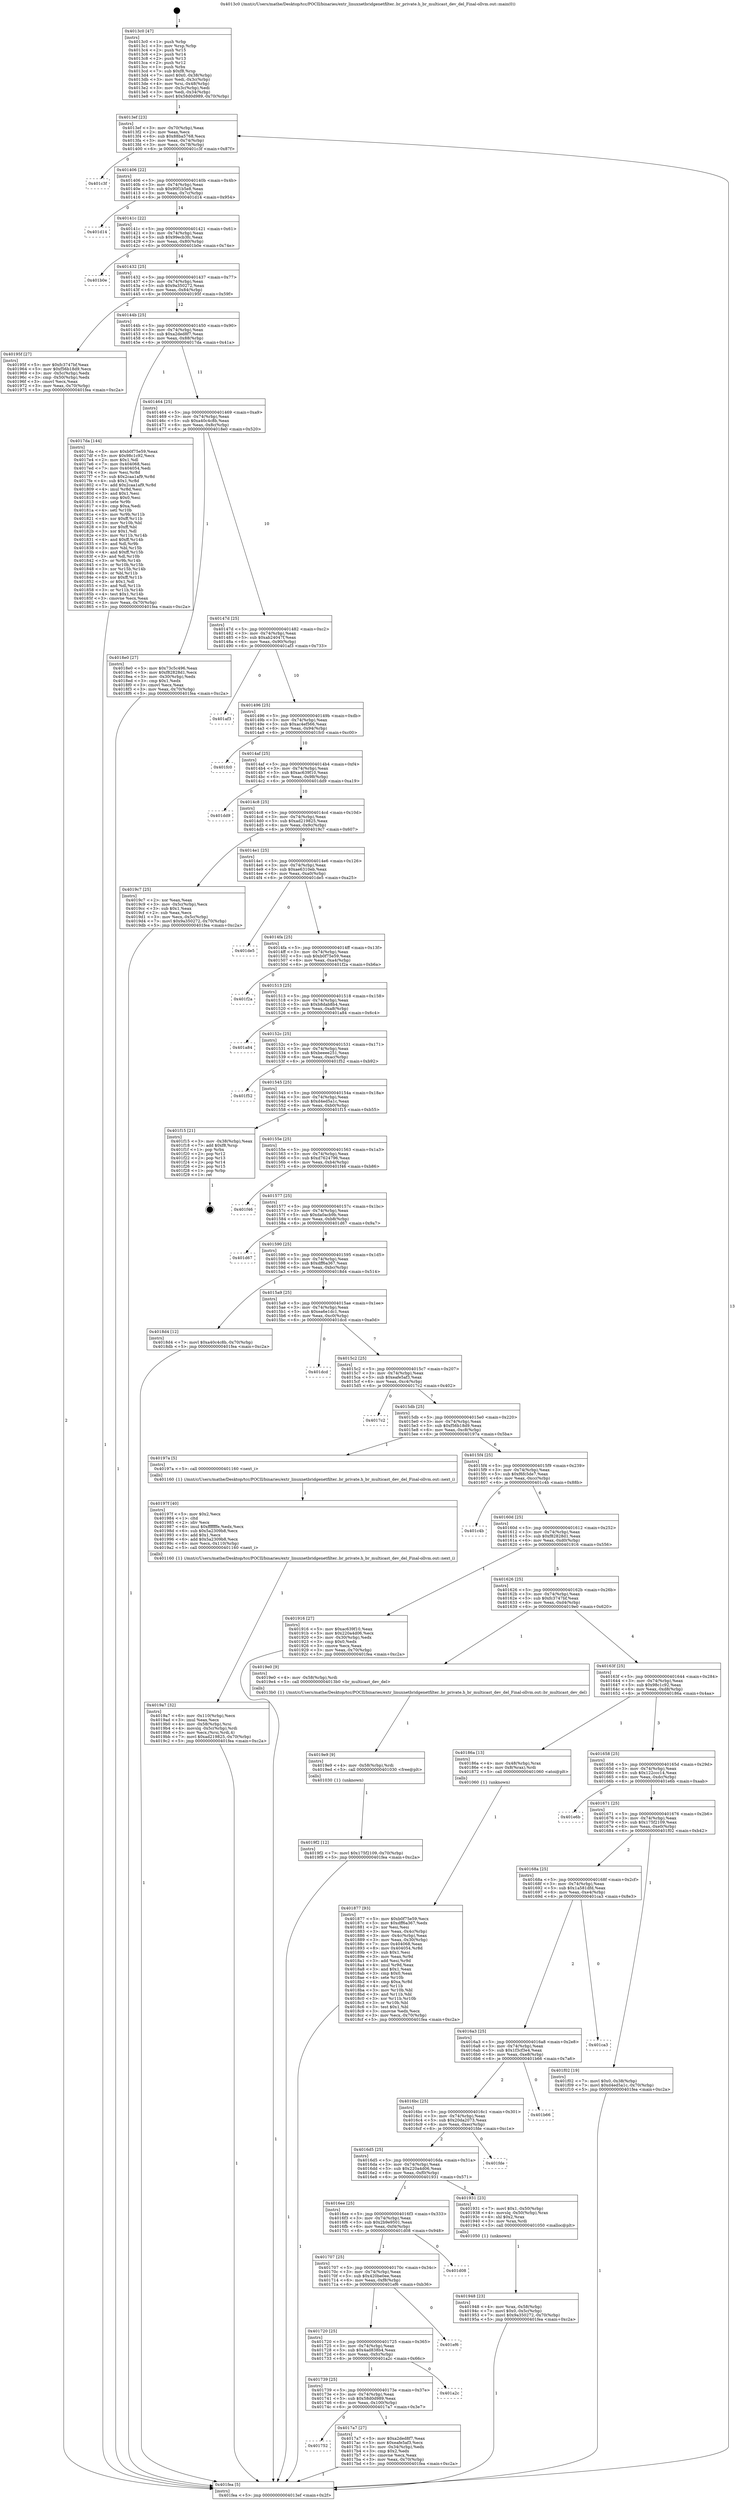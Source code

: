digraph "0x4013c0" {
  label = "0x4013c0 (/mnt/c/Users/mathe/Desktop/tcc/POCII/binaries/extr_linuxnetbridgenetfilter..br_private.h_br_multicast_dev_del_Final-ollvm.out::main(0))"
  labelloc = "t"
  node[shape=record]

  Entry [label="",width=0.3,height=0.3,shape=circle,fillcolor=black,style=filled]
  "0x4013ef" [label="{
     0x4013ef [23]\l
     | [instrs]\l
     &nbsp;&nbsp;0x4013ef \<+3\>: mov -0x70(%rbp),%eax\l
     &nbsp;&nbsp;0x4013f2 \<+2\>: mov %eax,%ecx\l
     &nbsp;&nbsp;0x4013f4 \<+6\>: sub $0x88ba5768,%ecx\l
     &nbsp;&nbsp;0x4013fa \<+3\>: mov %eax,-0x74(%rbp)\l
     &nbsp;&nbsp;0x4013fd \<+3\>: mov %ecx,-0x78(%rbp)\l
     &nbsp;&nbsp;0x401400 \<+6\>: je 0000000000401c3f \<main+0x87f\>\l
  }"]
  "0x401c3f" [label="{
     0x401c3f\l
  }", style=dashed]
  "0x401406" [label="{
     0x401406 [22]\l
     | [instrs]\l
     &nbsp;&nbsp;0x401406 \<+5\>: jmp 000000000040140b \<main+0x4b\>\l
     &nbsp;&nbsp;0x40140b \<+3\>: mov -0x74(%rbp),%eax\l
     &nbsp;&nbsp;0x40140e \<+5\>: sub $0x90f1b5e8,%eax\l
     &nbsp;&nbsp;0x401413 \<+3\>: mov %eax,-0x7c(%rbp)\l
     &nbsp;&nbsp;0x401416 \<+6\>: je 0000000000401d14 \<main+0x954\>\l
  }"]
  Exit [label="",width=0.3,height=0.3,shape=circle,fillcolor=black,style=filled,peripheries=2]
  "0x401d14" [label="{
     0x401d14\l
  }", style=dashed]
  "0x40141c" [label="{
     0x40141c [22]\l
     | [instrs]\l
     &nbsp;&nbsp;0x40141c \<+5\>: jmp 0000000000401421 \<main+0x61\>\l
     &nbsp;&nbsp;0x401421 \<+3\>: mov -0x74(%rbp),%eax\l
     &nbsp;&nbsp;0x401424 \<+5\>: sub $0x99ecb3fc,%eax\l
     &nbsp;&nbsp;0x401429 \<+3\>: mov %eax,-0x80(%rbp)\l
     &nbsp;&nbsp;0x40142c \<+6\>: je 0000000000401b0e \<main+0x74e\>\l
  }"]
  "0x4019f2" [label="{
     0x4019f2 [12]\l
     | [instrs]\l
     &nbsp;&nbsp;0x4019f2 \<+7\>: movl $0x175f2109,-0x70(%rbp)\l
     &nbsp;&nbsp;0x4019f9 \<+5\>: jmp 0000000000401fea \<main+0xc2a\>\l
  }"]
  "0x401b0e" [label="{
     0x401b0e\l
  }", style=dashed]
  "0x401432" [label="{
     0x401432 [25]\l
     | [instrs]\l
     &nbsp;&nbsp;0x401432 \<+5\>: jmp 0000000000401437 \<main+0x77\>\l
     &nbsp;&nbsp;0x401437 \<+3\>: mov -0x74(%rbp),%eax\l
     &nbsp;&nbsp;0x40143a \<+5\>: sub $0x9a350272,%eax\l
     &nbsp;&nbsp;0x40143f \<+6\>: mov %eax,-0x84(%rbp)\l
     &nbsp;&nbsp;0x401445 \<+6\>: je 000000000040195f \<main+0x59f\>\l
  }"]
  "0x4019e9" [label="{
     0x4019e9 [9]\l
     | [instrs]\l
     &nbsp;&nbsp;0x4019e9 \<+4\>: mov -0x58(%rbp),%rdi\l
     &nbsp;&nbsp;0x4019ed \<+5\>: call 0000000000401030 \<free@plt\>\l
     | [calls]\l
     &nbsp;&nbsp;0x401030 \{1\} (unknown)\l
  }"]
  "0x40195f" [label="{
     0x40195f [27]\l
     | [instrs]\l
     &nbsp;&nbsp;0x40195f \<+5\>: mov $0xfc3747bf,%eax\l
     &nbsp;&nbsp;0x401964 \<+5\>: mov $0xf56b18d9,%ecx\l
     &nbsp;&nbsp;0x401969 \<+3\>: mov -0x5c(%rbp),%edx\l
     &nbsp;&nbsp;0x40196c \<+3\>: cmp -0x50(%rbp),%edx\l
     &nbsp;&nbsp;0x40196f \<+3\>: cmovl %ecx,%eax\l
     &nbsp;&nbsp;0x401972 \<+3\>: mov %eax,-0x70(%rbp)\l
     &nbsp;&nbsp;0x401975 \<+5\>: jmp 0000000000401fea \<main+0xc2a\>\l
  }"]
  "0x40144b" [label="{
     0x40144b [25]\l
     | [instrs]\l
     &nbsp;&nbsp;0x40144b \<+5\>: jmp 0000000000401450 \<main+0x90\>\l
     &nbsp;&nbsp;0x401450 \<+3\>: mov -0x74(%rbp),%eax\l
     &nbsp;&nbsp;0x401453 \<+5\>: sub $0xa2ded8f7,%eax\l
     &nbsp;&nbsp;0x401458 \<+6\>: mov %eax,-0x88(%rbp)\l
     &nbsp;&nbsp;0x40145e \<+6\>: je 00000000004017da \<main+0x41a\>\l
  }"]
  "0x4019a7" [label="{
     0x4019a7 [32]\l
     | [instrs]\l
     &nbsp;&nbsp;0x4019a7 \<+6\>: mov -0x110(%rbp),%ecx\l
     &nbsp;&nbsp;0x4019ad \<+3\>: imul %eax,%ecx\l
     &nbsp;&nbsp;0x4019b0 \<+4\>: mov -0x58(%rbp),%rsi\l
     &nbsp;&nbsp;0x4019b4 \<+4\>: movslq -0x5c(%rbp),%rdi\l
     &nbsp;&nbsp;0x4019b8 \<+3\>: mov %ecx,(%rsi,%rdi,4)\l
     &nbsp;&nbsp;0x4019bb \<+7\>: movl $0xad219825,-0x70(%rbp)\l
     &nbsp;&nbsp;0x4019c2 \<+5\>: jmp 0000000000401fea \<main+0xc2a\>\l
  }"]
  "0x4017da" [label="{
     0x4017da [144]\l
     | [instrs]\l
     &nbsp;&nbsp;0x4017da \<+5\>: mov $0xb0f75e59,%eax\l
     &nbsp;&nbsp;0x4017df \<+5\>: mov $0x98c1c92,%ecx\l
     &nbsp;&nbsp;0x4017e4 \<+2\>: mov $0x1,%dl\l
     &nbsp;&nbsp;0x4017e6 \<+7\>: mov 0x404068,%esi\l
     &nbsp;&nbsp;0x4017ed \<+7\>: mov 0x404054,%edi\l
     &nbsp;&nbsp;0x4017f4 \<+3\>: mov %esi,%r8d\l
     &nbsp;&nbsp;0x4017f7 \<+7\>: sub $0x2caa1af9,%r8d\l
     &nbsp;&nbsp;0x4017fe \<+4\>: sub $0x1,%r8d\l
     &nbsp;&nbsp;0x401802 \<+7\>: add $0x2caa1af9,%r8d\l
     &nbsp;&nbsp;0x401809 \<+4\>: imul %r8d,%esi\l
     &nbsp;&nbsp;0x40180d \<+3\>: and $0x1,%esi\l
     &nbsp;&nbsp;0x401810 \<+3\>: cmp $0x0,%esi\l
     &nbsp;&nbsp;0x401813 \<+4\>: sete %r9b\l
     &nbsp;&nbsp;0x401817 \<+3\>: cmp $0xa,%edi\l
     &nbsp;&nbsp;0x40181a \<+4\>: setl %r10b\l
     &nbsp;&nbsp;0x40181e \<+3\>: mov %r9b,%r11b\l
     &nbsp;&nbsp;0x401821 \<+4\>: xor $0xff,%r11b\l
     &nbsp;&nbsp;0x401825 \<+3\>: mov %r10b,%bl\l
     &nbsp;&nbsp;0x401828 \<+3\>: xor $0xff,%bl\l
     &nbsp;&nbsp;0x40182b \<+3\>: xor $0x1,%dl\l
     &nbsp;&nbsp;0x40182e \<+3\>: mov %r11b,%r14b\l
     &nbsp;&nbsp;0x401831 \<+4\>: and $0xff,%r14b\l
     &nbsp;&nbsp;0x401835 \<+3\>: and %dl,%r9b\l
     &nbsp;&nbsp;0x401838 \<+3\>: mov %bl,%r15b\l
     &nbsp;&nbsp;0x40183b \<+4\>: and $0xff,%r15b\l
     &nbsp;&nbsp;0x40183f \<+3\>: and %dl,%r10b\l
     &nbsp;&nbsp;0x401842 \<+3\>: or %r9b,%r14b\l
     &nbsp;&nbsp;0x401845 \<+3\>: or %r10b,%r15b\l
     &nbsp;&nbsp;0x401848 \<+3\>: xor %r15b,%r14b\l
     &nbsp;&nbsp;0x40184b \<+3\>: or %bl,%r11b\l
     &nbsp;&nbsp;0x40184e \<+4\>: xor $0xff,%r11b\l
     &nbsp;&nbsp;0x401852 \<+3\>: or $0x1,%dl\l
     &nbsp;&nbsp;0x401855 \<+3\>: and %dl,%r11b\l
     &nbsp;&nbsp;0x401858 \<+3\>: or %r11b,%r14b\l
     &nbsp;&nbsp;0x40185b \<+4\>: test $0x1,%r14b\l
     &nbsp;&nbsp;0x40185f \<+3\>: cmovne %ecx,%eax\l
     &nbsp;&nbsp;0x401862 \<+3\>: mov %eax,-0x70(%rbp)\l
     &nbsp;&nbsp;0x401865 \<+5\>: jmp 0000000000401fea \<main+0xc2a\>\l
  }"]
  "0x401464" [label="{
     0x401464 [25]\l
     | [instrs]\l
     &nbsp;&nbsp;0x401464 \<+5\>: jmp 0000000000401469 \<main+0xa9\>\l
     &nbsp;&nbsp;0x401469 \<+3\>: mov -0x74(%rbp),%eax\l
     &nbsp;&nbsp;0x40146c \<+5\>: sub $0xa40c4c8b,%eax\l
     &nbsp;&nbsp;0x401471 \<+6\>: mov %eax,-0x8c(%rbp)\l
     &nbsp;&nbsp;0x401477 \<+6\>: je 00000000004018e0 \<main+0x520\>\l
  }"]
  "0x40197f" [label="{
     0x40197f [40]\l
     | [instrs]\l
     &nbsp;&nbsp;0x40197f \<+5\>: mov $0x2,%ecx\l
     &nbsp;&nbsp;0x401984 \<+1\>: cltd\l
     &nbsp;&nbsp;0x401985 \<+2\>: idiv %ecx\l
     &nbsp;&nbsp;0x401987 \<+6\>: imul $0xfffffffe,%edx,%ecx\l
     &nbsp;&nbsp;0x40198d \<+6\>: sub $0x5a2309b8,%ecx\l
     &nbsp;&nbsp;0x401993 \<+3\>: add $0x1,%ecx\l
     &nbsp;&nbsp;0x401996 \<+6\>: add $0x5a2309b8,%ecx\l
     &nbsp;&nbsp;0x40199c \<+6\>: mov %ecx,-0x110(%rbp)\l
     &nbsp;&nbsp;0x4019a2 \<+5\>: call 0000000000401160 \<next_i\>\l
     | [calls]\l
     &nbsp;&nbsp;0x401160 \{1\} (/mnt/c/Users/mathe/Desktop/tcc/POCII/binaries/extr_linuxnetbridgenetfilter..br_private.h_br_multicast_dev_del_Final-ollvm.out::next_i)\l
  }"]
  "0x4018e0" [label="{
     0x4018e0 [27]\l
     | [instrs]\l
     &nbsp;&nbsp;0x4018e0 \<+5\>: mov $0x73c5c496,%eax\l
     &nbsp;&nbsp;0x4018e5 \<+5\>: mov $0xf82828d1,%ecx\l
     &nbsp;&nbsp;0x4018ea \<+3\>: mov -0x30(%rbp),%edx\l
     &nbsp;&nbsp;0x4018ed \<+3\>: cmp $0x1,%edx\l
     &nbsp;&nbsp;0x4018f0 \<+3\>: cmovl %ecx,%eax\l
     &nbsp;&nbsp;0x4018f3 \<+3\>: mov %eax,-0x70(%rbp)\l
     &nbsp;&nbsp;0x4018f6 \<+5\>: jmp 0000000000401fea \<main+0xc2a\>\l
  }"]
  "0x40147d" [label="{
     0x40147d [25]\l
     | [instrs]\l
     &nbsp;&nbsp;0x40147d \<+5\>: jmp 0000000000401482 \<main+0xc2\>\l
     &nbsp;&nbsp;0x401482 \<+3\>: mov -0x74(%rbp),%eax\l
     &nbsp;&nbsp;0x401485 \<+5\>: sub $0xab24047f,%eax\l
     &nbsp;&nbsp;0x40148a \<+6\>: mov %eax,-0x90(%rbp)\l
     &nbsp;&nbsp;0x401490 \<+6\>: je 0000000000401af3 \<main+0x733\>\l
  }"]
  "0x401948" [label="{
     0x401948 [23]\l
     | [instrs]\l
     &nbsp;&nbsp;0x401948 \<+4\>: mov %rax,-0x58(%rbp)\l
     &nbsp;&nbsp;0x40194c \<+7\>: movl $0x0,-0x5c(%rbp)\l
     &nbsp;&nbsp;0x401953 \<+7\>: movl $0x9a350272,-0x70(%rbp)\l
     &nbsp;&nbsp;0x40195a \<+5\>: jmp 0000000000401fea \<main+0xc2a\>\l
  }"]
  "0x401af3" [label="{
     0x401af3\l
  }", style=dashed]
  "0x401496" [label="{
     0x401496 [25]\l
     | [instrs]\l
     &nbsp;&nbsp;0x401496 \<+5\>: jmp 000000000040149b \<main+0xdb\>\l
     &nbsp;&nbsp;0x40149b \<+3\>: mov -0x74(%rbp),%eax\l
     &nbsp;&nbsp;0x40149e \<+5\>: sub $0xac4ef566,%eax\l
     &nbsp;&nbsp;0x4014a3 \<+6\>: mov %eax,-0x94(%rbp)\l
     &nbsp;&nbsp;0x4014a9 \<+6\>: je 0000000000401fc0 \<main+0xc00\>\l
  }"]
  "0x401877" [label="{
     0x401877 [93]\l
     | [instrs]\l
     &nbsp;&nbsp;0x401877 \<+5\>: mov $0xb0f75e59,%ecx\l
     &nbsp;&nbsp;0x40187c \<+5\>: mov $0xdff6a367,%edx\l
     &nbsp;&nbsp;0x401881 \<+2\>: xor %esi,%esi\l
     &nbsp;&nbsp;0x401883 \<+3\>: mov %eax,-0x4c(%rbp)\l
     &nbsp;&nbsp;0x401886 \<+3\>: mov -0x4c(%rbp),%eax\l
     &nbsp;&nbsp;0x401889 \<+3\>: mov %eax,-0x30(%rbp)\l
     &nbsp;&nbsp;0x40188c \<+7\>: mov 0x404068,%eax\l
     &nbsp;&nbsp;0x401893 \<+8\>: mov 0x404054,%r8d\l
     &nbsp;&nbsp;0x40189b \<+3\>: sub $0x1,%esi\l
     &nbsp;&nbsp;0x40189e \<+3\>: mov %eax,%r9d\l
     &nbsp;&nbsp;0x4018a1 \<+3\>: add %esi,%r9d\l
     &nbsp;&nbsp;0x4018a4 \<+4\>: imul %r9d,%eax\l
     &nbsp;&nbsp;0x4018a8 \<+3\>: and $0x1,%eax\l
     &nbsp;&nbsp;0x4018ab \<+3\>: cmp $0x0,%eax\l
     &nbsp;&nbsp;0x4018ae \<+4\>: sete %r10b\l
     &nbsp;&nbsp;0x4018b2 \<+4\>: cmp $0xa,%r8d\l
     &nbsp;&nbsp;0x4018b6 \<+4\>: setl %r11b\l
     &nbsp;&nbsp;0x4018ba \<+3\>: mov %r10b,%bl\l
     &nbsp;&nbsp;0x4018bd \<+3\>: and %r11b,%bl\l
     &nbsp;&nbsp;0x4018c0 \<+3\>: xor %r11b,%r10b\l
     &nbsp;&nbsp;0x4018c3 \<+3\>: or %r10b,%bl\l
     &nbsp;&nbsp;0x4018c6 \<+3\>: test $0x1,%bl\l
     &nbsp;&nbsp;0x4018c9 \<+3\>: cmovne %edx,%ecx\l
     &nbsp;&nbsp;0x4018cc \<+3\>: mov %ecx,-0x70(%rbp)\l
     &nbsp;&nbsp;0x4018cf \<+5\>: jmp 0000000000401fea \<main+0xc2a\>\l
  }"]
  "0x401fc0" [label="{
     0x401fc0\l
  }", style=dashed]
  "0x4014af" [label="{
     0x4014af [25]\l
     | [instrs]\l
     &nbsp;&nbsp;0x4014af \<+5\>: jmp 00000000004014b4 \<main+0xf4\>\l
     &nbsp;&nbsp;0x4014b4 \<+3\>: mov -0x74(%rbp),%eax\l
     &nbsp;&nbsp;0x4014b7 \<+5\>: sub $0xac639f10,%eax\l
     &nbsp;&nbsp;0x4014bc \<+6\>: mov %eax,-0x98(%rbp)\l
     &nbsp;&nbsp;0x4014c2 \<+6\>: je 0000000000401dd9 \<main+0xa19\>\l
  }"]
  "0x4013c0" [label="{
     0x4013c0 [47]\l
     | [instrs]\l
     &nbsp;&nbsp;0x4013c0 \<+1\>: push %rbp\l
     &nbsp;&nbsp;0x4013c1 \<+3\>: mov %rsp,%rbp\l
     &nbsp;&nbsp;0x4013c4 \<+2\>: push %r15\l
     &nbsp;&nbsp;0x4013c6 \<+2\>: push %r14\l
     &nbsp;&nbsp;0x4013c8 \<+2\>: push %r13\l
     &nbsp;&nbsp;0x4013ca \<+2\>: push %r12\l
     &nbsp;&nbsp;0x4013cc \<+1\>: push %rbx\l
     &nbsp;&nbsp;0x4013cd \<+7\>: sub $0xf8,%rsp\l
     &nbsp;&nbsp;0x4013d4 \<+7\>: movl $0x0,-0x38(%rbp)\l
     &nbsp;&nbsp;0x4013db \<+3\>: mov %edi,-0x3c(%rbp)\l
     &nbsp;&nbsp;0x4013de \<+4\>: mov %rsi,-0x48(%rbp)\l
     &nbsp;&nbsp;0x4013e2 \<+3\>: mov -0x3c(%rbp),%edi\l
     &nbsp;&nbsp;0x4013e5 \<+3\>: mov %edi,-0x34(%rbp)\l
     &nbsp;&nbsp;0x4013e8 \<+7\>: movl $0x58d0d989,-0x70(%rbp)\l
  }"]
  "0x401dd9" [label="{
     0x401dd9\l
  }", style=dashed]
  "0x4014c8" [label="{
     0x4014c8 [25]\l
     | [instrs]\l
     &nbsp;&nbsp;0x4014c8 \<+5\>: jmp 00000000004014cd \<main+0x10d\>\l
     &nbsp;&nbsp;0x4014cd \<+3\>: mov -0x74(%rbp),%eax\l
     &nbsp;&nbsp;0x4014d0 \<+5\>: sub $0xad219825,%eax\l
     &nbsp;&nbsp;0x4014d5 \<+6\>: mov %eax,-0x9c(%rbp)\l
     &nbsp;&nbsp;0x4014db \<+6\>: je 00000000004019c7 \<main+0x607\>\l
  }"]
  "0x401fea" [label="{
     0x401fea [5]\l
     | [instrs]\l
     &nbsp;&nbsp;0x401fea \<+5\>: jmp 00000000004013ef \<main+0x2f\>\l
  }"]
  "0x4019c7" [label="{
     0x4019c7 [25]\l
     | [instrs]\l
     &nbsp;&nbsp;0x4019c7 \<+2\>: xor %eax,%eax\l
     &nbsp;&nbsp;0x4019c9 \<+3\>: mov -0x5c(%rbp),%ecx\l
     &nbsp;&nbsp;0x4019cc \<+3\>: sub $0x1,%eax\l
     &nbsp;&nbsp;0x4019cf \<+2\>: sub %eax,%ecx\l
     &nbsp;&nbsp;0x4019d1 \<+3\>: mov %ecx,-0x5c(%rbp)\l
     &nbsp;&nbsp;0x4019d4 \<+7\>: movl $0x9a350272,-0x70(%rbp)\l
     &nbsp;&nbsp;0x4019db \<+5\>: jmp 0000000000401fea \<main+0xc2a\>\l
  }"]
  "0x4014e1" [label="{
     0x4014e1 [25]\l
     | [instrs]\l
     &nbsp;&nbsp;0x4014e1 \<+5\>: jmp 00000000004014e6 \<main+0x126\>\l
     &nbsp;&nbsp;0x4014e6 \<+3\>: mov -0x74(%rbp),%eax\l
     &nbsp;&nbsp;0x4014e9 \<+5\>: sub $0xae6310eb,%eax\l
     &nbsp;&nbsp;0x4014ee \<+6\>: mov %eax,-0xa0(%rbp)\l
     &nbsp;&nbsp;0x4014f4 \<+6\>: je 0000000000401de5 \<main+0xa25\>\l
  }"]
  "0x401752" [label="{
     0x401752\l
  }", style=dashed]
  "0x401de5" [label="{
     0x401de5\l
  }", style=dashed]
  "0x4014fa" [label="{
     0x4014fa [25]\l
     | [instrs]\l
     &nbsp;&nbsp;0x4014fa \<+5\>: jmp 00000000004014ff \<main+0x13f\>\l
     &nbsp;&nbsp;0x4014ff \<+3\>: mov -0x74(%rbp),%eax\l
     &nbsp;&nbsp;0x401502 \<+5\>: sub $0xb0f75e59,%eax\l
     &nbsp;&nbsp;0x401507 \<+6\>: mov %eax,-0xa4(%rbp)\l
     &nbsp;&nbsp;0x40150d \<+6\>: je 0000000000401f2a \<main+0xb6a\>\l
  }"]
  "0x4017a7" [label="{
     0x4017a7 [27]\l
     | [instrs]\l
     &nbsp;&nbsp;0x4017a7 \<+5\>: mov $0xa2ded8f7,%eax\l
     &nbsp;&nbsp;0x4017ac \<+5\>: mov $0xeafe5af3,%ecx\l
     &nbsp;&nbsp;0x4017b1 \<+3\>: mov -0x34(%rbp),%edx\l
     &nbsp;&nbsp;0x4017b4 \<+3\>: cmp $0x2,%edx\l
     &nbsp;&nbsp;0x4017b7 \<+3\>: cmovne %ecx,%eax\l
     &nbsp;&nbsp;0x4017ba \<+3\>: mov %eax,-0x70(%rbp)\l
     &nbsp;&nbsp;0x4017bd \<+5\>: jmp 0000000000401fea \<main+0xc2a\>\l
  }"]
  "0x401f2a" [label="{
     0x401f2a\l
  }", style=dashed]
  "0x401513" [label="{
     0x401513 [25]\l
     | [instrs]\l
     &nbsp;&nbsp;0x401513 \<+5\>: jmp 0000000000401518 \<main+0x158\>\l
     &nbsp;&nbsp;0x401518 \<+3\>: mov -0x74(%rbp),%eax\l
     &nbsp;&nbsp;0x40151b \<+5\>: sub $0xb8dab8b4,%eax\l
     &nbsp;&nbsp;0x401520 \<+6\>: mov %eax,-0xa8(%rbp)\l
     &nbsp;&nbsp;0x401526 \<+6\>: je 0000000000401a84 \<main+0x6c4\>\l
  }"]
  "0x401739" [label="{
     0x401739 [25]\l
     | [instrs]\l
     &nbsp;&nbsp;0x401739 \<+5\>: jmp 000000000040173e \<main+0x37e\>\l
     &nbsp;&nbsp;0x40173e \<+3\>: mov -0x74(%rbp),%eax\l
     &nbsp;&nbsp;0x401741 \<+5\>: sub $0x58d0d989,%eax\l
     &nbsp;&nbsp;0x401746 \<+6\>: mov %eax,-0x100(%rbp)\l
     &nbsp;&nbsp;0x40174c \<+6\>: je 00000000004017a7 \<main+0x3e7\>\l
  }"]
  "0x401a84" [label="{
     0x401a84\l
  }", style=dashed]
  "0x40152c" [label="{
     0x40152c [25]\l
     | [instrs]\l
     &nbsp;&nbsp;0x40152c \<+5\>: jmp 0000000000401531 \<main+0x171\>\l
     &nbsp;&nbsp;0x401531 \<+3\>: mov -0x74(%rbp),%eax\l
     &nbsp;&nbsp;0x401534 \<+5\>: sub $0xbeeee251,%eax\l
     &nbsp;&nbsp;0x401539 \<+6\>: mov %eax,-0xac(%rbp)\l
     &nbsp;&nbsp;0x40153f \<+6\>: je 0000000000401f52 \<main+0xb92\>\l
  }"]
  "0x401a2c" [label="{
     0x401a2c\l
  }", style=dashed]
  "0x401f52" [label="{
     0x401f52\l
  }", style=dashed]
  "0x401545" [label="{
     0x401545 [25]\l
     | [instrs]\l
     &nbsp;&nbsp;0x401545 \<+5\>: jmp 000000000040154a \<main+0x18a\>\l
     &nbsp;&nbsp;0x40154a \<+3\>: mov -0x74(%rbp),%eax\l
     &nbsp;&nbsp;0x40154d \<+5\>: sub $0xd4ed5a1c,%eax\l
     &nbsp;&nbsp;0x401552 \<+6\>: mov %eax,-0xb0(%rbp)\l
     &nbsp;&nbsp;0x401558 \<+6\>: je 0000000000401f15 \<main+0xb55\>\l
  }"]
  "0x401720" [label="{
     0x401720 [25]\l
     | [instrs]\l
     &nbsp;&nbsp;0x401720 \<+5\>: jmp 0000000000401725 \<main+0x365\>\l
     &nbsp;&nbsp;0x401725 \<+3\>: mov -0x74(%rbp),%eax\l
     &nbsp;&nbsp;0x401728 \<+5\>: sub $0x4ad838b4,%eax\l
     &nbsp;&nbsp;0x40172d \<+6\>: mov %eax,-0xfc(%rbp)\l
     &nbsp;&nbsp;0x401733 \<+6\>: je 0000000000401a2c \<main+0x66c\>\l
  }"]
  "0x401f15" [label="{
     0x401f15 [21]\l
     | [instrs]\l
     &nbsp;&nbsp;0x401f15 \<+3\>: mov -0x38(%rbp),%eax\l
     &nbsp;&nbsp;0x401f18 \<+7\>: add $0xf8,%rsp\l
     &nbsp;&nbsp;0x401f1f \<+1\>: pop %rbx\l
     &nbsp;&nbsp;0x401f20 \<+2\>: pop %r12\l
     &nbsp;&nbsp;0x401f22 \<+2\>: pop %r13\l
     &nbsp;&nbsp;0x401f24 \<+2\>: pop %r14\l
     &nbsp;&nbsp;0x401f26 \<+2\>: pop %r15\l
     &nbsp;&nbsp;0x401f28 \<+1\>: pop %rbp\l
     &nbsp;&nbsp;0x401f29 \<+1\>: ret\l
  }"]
  "0x40155e" [label="{
     0x40155e [25]\l
     | [instrs]\l
     &nbsp;&nbsp;0x40155e \<+5\>: jmp 0000000000401563 \<main+0x1a3\>\l
     &nbsp;&nbsp;0x401563 \<+3\>: mov -0x74(%rbp),%eax\l
     &nbsp;&nbsp;0x401566 \<+5\>: sub $0xd7624796,%eax\l
     &nbsp;&nbsp;0x40156b \<+6\>: mov %eax,-0xb4(%rbp)\l
     &nbsp;&nbsp;0x401571 \<+6\>: je 0000000000401f46 \<main+0xb86\>\l
  }"]
  "0x401ef6" [label="{
     0x401ef6\l
  }", style=dashed]
  "0x401f46" [label="{
     0x401f46\l
  }", style=dashed]
  "0x401577" [label="{
     0x401577 [25]\l
     | [instrs]\l
     &nbsp;&nbsp;0x401577 \<+5\>: jmp 000000000040157c \<main+0x1bc\>\l
     &nbsp;&nbsp;0x40157c \<+3\>: mov -0x74(%rbp),%eax\l
     &nbsp;&nbsp;0x40157f \<+5\>: sub $0xda0acb9b,%eax\l
     &nbsp;&nbsp;0x401584 \<+6\>: mov %eax,-0xb8(%rbp)\l
     &nbsp;&nbsp;0x40158a \<+6\>: je 0000000000401d67 \<main+0x9a7\>\l
  }"]
  "0x401707" [label="{
     0x401707 [25]\l
     | [instrs]\l
     &nbsp;&nbsp;0x401707 \<+5\>: jmp 000000000040170c \<main+0x34c\>\l
     &nbsp;&nbsp;0x40170c \<+3\>: mov -0x74(%rbp),%eax\l
     &nbsp;&nbsp;0x40170f \<+5\>: sub $0x420be0ee,%eax\l
     &nbsp;&nbsp;0x401714 \<+6\>: mov %eax,-0xf8(%rbp)\l
     &nbsp;&nbsp;0x40171a \<+6\>: je 0000000000401ef6 \<main+0xb36\>\l
  }"]
  "0x401d67" [label="{
     0x401d67\l
  }", style=dashed]
  "0x401590" [label="{
     0x401590 [25]\l
     | [instrs]\l
     &nbsp;&nbsp;0x401590 \<+5\>: jmp 0000000000401595 \<main+0x1d5\>\l
     &nbsp;&nbsp;0x401595 \<+3\>: mov -0x74(%rbp),%eax\l
     &nbsp;&nbsp;0x401598 \<+5\>: sub $0xdff6a367,%eax\l
     &nbsp;&nbsp;0x40159d \<+6\>: mov %eax,-0xbc(%rbp)\l
     &nbsp;&nbsp;0x4015a3 \<+6\>: je 00000000004018d4 \<main+0x514\>\l
  }"]
  "0x401d08" [label="{
     0x401d08\l
  }", style=dashed]
  "0x4018d4" [label="{
     0x4018d4 [12]\l
     | [instrs]\l
     &nbsp;&nbsp;0x4018d4 \<+7\>: movl $0xa40c4c8b,-0x70(%rbp)\l
     &nbsp;&nbsp;0x4018db \<+5\>: jmp 0000000000401fea \<main+0xc2a\>\l
  }"]
  "0x4015a9" [label="{
     0x4015a9 [25]\l
     | [instrs]\l
     &nbsp;&nbsp;0x4015a9 \<+5\>: jmp 00000000004015ae \<main+0x1ee\>\l
     &nbsp;&nbsp;0x4015ae \<+3\>: mov -0x74(%rbp),%eax\l
     &nbsp;&nbsp;0x4015b1 \<+5\>: sub $0xea6e1dc1,%eax\l
     &nbsp;&nbsp;0x4015b6 \<+6\>: mov %eax,-0xc0(%rbp)\l
     &nbsp;&nbsp;0x4015bc \<+6\>: je 0000000000401dcd \<main+0xa0d\>\l
  }"]
  "0x4016ee" [label="{
     0x4016ee [25]\l
     | [instrs]\l
     &nbsp;&nbsp;0x4016ee \<+5\>: jmp 00000000004016f3 \<main+0x333\>\l
     &nbsp;&nbsp;0x4016f3 \<+3\>: mov -0x74(%rbp),%eax\l
     &nbsp;&nbsp;0x4016f6 \<+5\>: sub $0x2b9e9501,%eax\l
     &nbsp;&nbsp;0x4016fb \<+6\>: mov %eax,-0xf4(%rbp)\l
     &nbsp;&nbsp;0x401701 \<+6\>: je 0000000000401d08 \<main+0x948\>\l
  }"]
  "0x401dcd" [label="{
     0x401dcd\l
  }", style=dashed]
  "0x4015c2" [label="{
     0x4015c2 [25]\l
     | [instrs]\l
     &nbsp;&nbsp;0x4015c2 \<+5\>: jmp 00000000004015c7 \<main+0x207\>\l
     &nbsp;&nbsp;0x4015c7 \<+3\>: mov -0x74(%rbp),%eax\l
     &nbsp;&nbsp;0x4015ca \<+5\>: sub $0xeafe5af3,%eax\l
     &nbsp;&nbsp;0x4015cf \<+6\>: mov %eax,-0xc4(%rbp)\l
     &nbsp;&nbsp;0x4015d5 \<+6\>: je 00000000004017c2 \<main+0x402\>\l
  }"]
  "0x401931" [label="{
     0x401931 [23]\l
     | [instrs]\l
     &nbsp;&nbsp;0x401931 \<+7\>: movl $0x1,-0x50(%rbp)\l
     &nbsp;&nbsp;0x401938 \<+4\>: movslq -0x50(%rbp),%rax\l
     &nbsp;&nbsp;0x40193c \<+4\>: shl $0x2,%rax\l
     &nbsp;&nbsp;0x401940 \<+3\>: mov %rax,%rdi\l
     &nbsp;&nbsp;0x401943 \<+5\>: call 0000000000401050 \<malloc@plt\>\l
     | [calls]\l
     &nbsp;&nbsp;0x401050 \{1\} (unknown)\l
  }"]
  "0x4017c2" [label="{
     0x4017c2\l
  }", style=dashed]
  "0x4015db" [label="{
     0x4015db [25]\l
     | [instrs]\l
     &nbsp;&nbsp;0x4015db \<+5\>: jmp 00000000004015e0 \<main+0x220\>\l
     &nbsp;&nbsp;0x4015e0 \<+3\>: mov -0x74(%rbp),%eax\l
     &nbsp;&nbsp;0x4015e3 \<+5\>: sub $0xf56b18d9,%eax\l
     &nbsp;&nbsp;0x4015e8 \<+6\>: mov %eax,-0xc8(%rbp)\l
     &nbsp;&nbsp;0x4015ee \<+6\>: je 000000000040197a \<main+0x5ba\>\l
  }"]
  "0x4016d5" [label="{
     0x4016d5 [25]\l
     | [instrs]\l
     &nbsp;&nbsp;0x4016d5 \<+5\>: jmp 00000000004016da \<main+0x31a\>\l
     &nbsp;&nbsp;0x4016da \<+3\>: mov -0x74(%rbp),%eax\l
     &nbsp;&nbsp;0x4016dd \<+5\>: sub $0x220a4d06,%eax\l
     &nbsp;&nbsp;0x4016e2 \<+6\>: mov %eax,-0xf0(%rbp)\l
     &nbsp;&nbsp;0x4016e8 \<+6\>: je 0000000000401931 \<main+0x571\>\l
  }"]
  "0x40197a" [label="{
     0x40197a [5]\l
     | [instrs]\l
     &nbsp;&nbsp;0x40197a \<+5\>: call 0000000000401160 \<next_i\>\l
     | [calls]\l
     &nbsp;&nbsp;0x401160 \{1\} (/mnt/c/Users/mathe/Desktop/tcc/POCII/binaries/extr_linuxnetbridgenetfilter..br_private.h_br_multicast_dev_del_Final-ollvm.out::next_i)\l
  }"]
  "0x4015f4" [label="{
     0x4015f4 [25]\l
     | [instrs]\l
     &nbsp;&nbsp;0x4015f4 \<+5\>: jmp 00000000004015f9 \<main+0x239\>\l
     &nbsp;&nbsp;0x4015f9 \<+3\>: mov -0x74(%rbp),%eax\l
     &nbsp;&nbsp;0x4015fc \<+5\>: sub $0xf6fc5de7,%eax\l
     &nbsp;&nbsp;0x401601 \<+6\>: mov %eax,-0xcc(%rbp)\l
     &nbsp;&nbsp;0x401607 \<+6\>: je 0000000000401c4b \<main+0x88b\>\l
  }"]
  "0x401fde" [label="{
     0x401fde\l
  }", style=dashed]
  "0x401c4b" [label="{
     0x401c4b\l
  }", style=dashed]
  "0x40160d" [label="{
     0x40160d [25]\l
     | [instrs]\l
     &nbsp;&nbsp;0x40160d \<+5\>: jmp 0000000000401612 \<main+0x252\>\l
     &nbsp;&nbsp;0x401612 \<+3\>: mov -0x74(%rbp),%eax\l
     &nbsp;&nbsp;0x401615 \<+5\>: sub $0xf82828d1,%eax\l
     &nbsp;&nbsp;0x40161a \<+6\>: mov %eax,-0xd0(%rbp)\l
     &nbsp;&nbsp;0x401620 \<+6\>: je 0000000000401916 \<main+0x556\>\l
  }"]
  "0x4016bc" [label="{
     0x4016bc [25]\l
     | [instrs]\l
     &nbsp;&nbsp;0x4016bc \<+5\>: jmp 00000000004016c1 \<main+0x301\>\l
     &nbsp;&nbsp;0x4016c1 \<+3\>: mov -0x74(%rbp),%eax\l
     &nbsp;&nbsp;0x4016c4 \<+5\>: sub $0x20da2073,%eax\l
     &nbsp;&nbsp;0x4016c9 \<+6\>: mov %eax,-0xec(%rbp)\l
     &nbsp;&nbsp;0x4016cf \<+6\>: je 0000000000401fde \<main+0xc1e\>\l
  }"]
  "0x401916" [label="{
     0x401916 [27]\l
     | [instrs]\l
     &nbsp;&nbsp;0x401916 \<+5\>: mov $0xac639f10,%eax\l
     &nbsp;&nbsp;0x40191b \<+5\>: mov $0x220a4d06,%ecx\l
     &nbsp;&nbsp;0x401920 \<+3\>: mov -0x30(%rbp),%edx\l
     &nbsp;&nbsp;0x401923 \<+3\>: cmp $0x0,%edx\l
     &nbsp;&nbsp;0x401926 \<+3\>: cmove %ecx,%eax\l
     &nbsp;&nbsp;0x401929 \<+3\>: mov %eax,-0x70(%rbp)\l
     &nbsp;&nbsp;0x40192c \<+5\>: jmp 0000000000401fea \<main+0xc2a\>\l
  }"]
  "0x401626" [label="{
     0x401626 [25]\l
     | [instrs]\l
     &nbsp;&nbsp;0x401626 \<+5\>: jmp 000000000040162b \<main+0x26b\>\l
     &nbsp;&nbsp;0x40162b \<+3\>: mov -0x74(%rbp),%eax\l
     &nbsp;&nbsp;0x40162e \<+5\>: sub $0xfc3747bf,%eax\l
     &nbsp;&nbsp;0x401633 \<+6\>: mov %eax,-0xd4(%rbp)\l
     &nbsp;&nbsp;0x401639 \<+6\>: je 00000000004019e0 \<main+0x620\>\l
  }"]
  "0x401b66" [label="{
     0x401b66\l
  }", style=dashed]
  "0x4019e0" [label="{
     0x4019e0 [9]\l
     | [instrs]\l
     &nbsp;&nbsp;0x4019e0 \<+4\>: mov -0x58(%rbp),%rdi\l
     &nbsp;&nbsp;0x4019e4 \<+5\>: call 00000000004013b0 \<br_multicast_dev_del\>\l
     | [calls]\l
     &nbsp;&nbsp;0x4013b0 \{1\} (/mnt/c/Users/mathe/Desktop/tcc/POCII/binaries/extr_linuxnetbridgenetfilter..br_private.h_br_multicast_dev_del_Final-ollvm.out::br_multicast_dev_del)\l
  }"]
  "0x40163f" [label="{
     0x40163f [25]\l
     | [instrs]\l
     &nbsp;&nbsp;0x40163f \<+5\>: jmp 0000000000401644 \<main+0x284\>\l
     &nbsp;&nbsp;0x401644 \<+3\>: mov -0x74(%rbp),%eax\l
     &nbsp;&nbsp;0x401647 \<+5\>: sub $0x98c1c92,%eax\l
     &nbsp;&nbsp;0x40164c \<+6\>: mov %eax,-0xd8(%rbp)\l
     &nbsp;&nbsp;0x401652 \<+6\>: je 000000000040186a \<main+0x4aa\>\l
  }"]
  "0x4016a3" [label="{
     0x4016a3 [25]\l
     | [instrs]\l
     &nbsp;&nbsp;0x4016a3 \<+5\>: jmp 00000000004016a8 \<main+0x2e8\>\l
     &nbsp;&nbsp;0x4016a8 \<+3\>: mov -0x74(%rbp),%eax\l
     &nbsp;&nbsp;0x4016ab \<+5\>: sub $0x1f3cf3e4,%eax\l
     &nbsp;&nbsp;0x4016b0 \<+6\>: mov %eax,-0xe8(%rbp)\l
     &nbsp;&nbsp;0x4016b6 \<+6\>: je 0000000000401b66 \<main+0x7a6\>\l
  }"]
  "0x40186a" [label="{
     0x40186a [13]\l
     | [instrs]\l
     &nbsp;&nbsp;0x40186a \<+4\>: mov -0x48(%rbp),%rax\l
     &nbsp;&nbsp;0x40186e \<+4\>: mov 0x8(%rax),%rdi\l
     &nbsp;&nbsp;0x401872 \<+5\>: call 0000000000401060 \<atoi@plt\>\l
     | [calls]\l
     &nbsp;&nbsp;0x401060 \{1\} (unknown)\l
  }"]
  "0x401658" [label="{
     0x401658 [25]\l
     | [instrs]\l
     &nbsp;&nbsp;0x401658 \<+5\>: jmp 000000000040165d \<main+0x29d\>\l
     &nbsp;&nbsp;0x40165d \<+3\>: mov -0x74(%rbp),%eax\l
     &nbsp;&nbsp;0x401660 \<+5\>: sub $0x122ccc14,%eax\l
     &nbsp;&nbsp;0x401665 \<+6\>: mov %eax,-0xdc(%rbp)\l
     &nbsp;&nbsp;0x40166b \<+6\>: je 0000000000401e6b \<main+0xaab\>\l
  }"]
  "0x401ca3" [label="{
     0x401ca3\l
  }", style=dashed]
  "0x401e6b" [label="{
     0x401e6b\l
  }", style=dashed]
  "0x401671" [label="{
     0x401671 [25]\l
     | [instrs]\l
     &nbsp;&nbsp;0x401671 \<+5\>: jmp 0000000000401676 \<main+0x2b6\>\l
     &nbsp;&nbsp;0x401676 \<+3\>: mov -0x74(%rbp),%eax\l
     &nbsp;&nbsp;0x401679 \<+5\>: sub $0x175f2109,%eax\l
     &nbsp;&nbsp;0x40167e \<+6\>: mov %eax,-0xe0(%rbp)\l
     &nbsp;&nbsp;0x401684 \<+6\>: je 0000000000401f02 \<main+0xb42\>\l
  }"]
  "0x40168a" [label="{
     0x40168a [25]\l
     | [instrs]\l
     &nbsp;&nbsp;0x40168a \<+5\>: jmp 000000000040168f \<main+0x2cf\>\l
     &nbsp;&nbsp;0x40168f \<+3\>: mov -0x74(%rbp),%eax\l
     &nbsp;&nbsp;0x401692 \<+5\>: sub $0x1a581dfd,%eax\l
     &nbsp;&nbsp;0x401697 \<+6\>: mov %eax,-0xe4(%rbp)\l
     &nbsp;&nbsp;0x40169d \<+6\>: je 0000000000401ca3 \<main+0x8e3\>\l
  }"]
  "0x401f02" [label="{
     0x401f02 [19]\l
     | [instrs]\l
     &nbsp;&nbsp;0x401f02 \<+7\>: movl $0x0,-0x38(%rbp)\l
     &nbsp;&nbsp;0x401f09 \<+7\>: movl $0xd4ed5a1c,-0x70(%rbp)\l
     &nbsp;&nbsp;0x401f10 \<+5\>: jmp 0000000000401fea \<main+0xc2a\>\l
  }"]
  Entry -> "0x4013c0" [label=" 1"]
  "0x4013ef" -> "0x401c3f" [label=" 0"]
  "0x4013ef" -> "0x401406" [label=" 14"]
  "0x401f15" -> Exit [label=" 1"]
  "0x401406" -> "0x401d14" [label=" 0"]
  "0x401406" -> "0x40141c" [label=" 14"]
  "0x401f02" -> "0x401fea" [label=" 1"]
  "0x40141c" -> "0x401b0e" [label=" 0"]
  "0x40141c" -> "0x401432" [label=" 14"]
  "0x4019f2" -> "0x401fea" [label=" 1"]
  "0x401432" -> "0x40195f" [label=" 2"]
  "0x401432" -> "0x40144b" [label=" 12"]
  "0x4019e9" -> "0x4019f2" [label=" 1"]
  "0x40144b" -> "0x4017da" [label=" 1"]
  "0x40144b" -> "0x401464" [label=" 11"]
  "0x4019e0" -> "0x4019e9" [label=" 1"]
  "0x401464" -> "0x4018e0" [label=" 1"]
  "0x401464" -> "0x40147d" [label=" 10"]
  "0x4019c7" -> "0x401fea" [label=" 1"]
  "0x40147d" -> "0x401af3" [label=" 0"]
  "0x40147d" -> "0x401496" [label=" 10"]
  "0x4019a7" -> "0x401fea" [label=" 1"]
  "0x401496" -> "0x401fc0" [label=" 0"]
  "0x401496" -> "0x4014af" [label=" 10"]
  "0x40197f" -> "0x4019a7" [label=" 1"]
  "0x4014af" -> "0x401dd9" [label=" 0"]
  "0x4014af" -> "0x4014c8" [label=" 10"]
  "0x40197a" -> "0x40197f" [label=" 1"]
  "0x4014c8" -> "0x4019c7" [label=" 1"]
  "0x4014c8" -> "0x4014e1" [label=" 9"]
  "0x40195f" -> "0x401fea" [label=" 2"]
  "0x4014e1" -> "0x401de5" [label=" 0"]
  "0x4014e1" -> "0x4014fa" [label=" 9"]
  "0x401948" -> "0x401fea" [label=" 1"]
  "0x4014fa" -> "0x401f2a" [label=" 0"]
  "0x4014fa" -> "0x401513" [label=" 9"]
  "0x401931" -> "0x401948" [label=" 1"]
  "0x401513" -> "0x401a84" [label=" 0"]
  "0x401513" -> "0x40152c" [label=" 9"]
  "0x4018e0" -> "0x401fea" [label=" 1"]
  "0x40152c" -> "0x401f52" [label=" 0"]
  "0x40152c" -> "0x401545" [label=" 9"]
  "0x4018d4" -> "0x401fea" [label=" 1"]
  "0x401545" -> "0x401f15" [label=" 1"]
  "0x401545" -> "0x40155e" [label=" 8"]
  "0x40186a" -> "0x401877" [label=" 1"]
  "0x40155e" -> "0x401f46" [label=" 0"]
  "0x40155e" -> "0x401577" [label=" 8"]
  "0x4017da" -> "0x401fea" [label=" 1"]
  "0x401577" -> "0x401d67" [label=" 0"]
  "0x401577" -> "0x401590" [label=" 8"]
  "0x4013c0" -> "0x4013ef" [label=" 1"]
  "0x401590" -> "0x4018d4" [label=" 1"]
  "0x401590" -> "0x4015a9" [label=" 7"]
  "0x4017a7" -> "0x401fea" [label=" 1"]
  "0x4015a9" -> "0x401dcd" [label=" 0"]
  "0x4015a9" -> "0x4015c2" [label=" 7"]
  "0x401739" -> "0x4017a7" [label=" 1"]
  "0x4015c2" -> "0x4017c2" [label=" 0"]
  "0x4015c2" -> "0x4015db" [label=" 7"]
  "0x401916" -> "0x401fea" [label=" 1"]
  "0x4015db" -> "0x40197a" [label=" 1"]
  "0x4015db" -> "0x4015f4" [label=" 6"]
  "0x401720" -> "0x401a2c" [label=" 0"]
  "0x4015f4" -> "0x401c4b" [label=" 0"]
  "0x4015f4" -> "0x40160d" [label=" 6"]
  "0x401877" -> "0x401fea" [label=" 1"]
  "0x40160d" -> "0x401916" [label=" 1"]
  "0x40160d" -> "0x401626" [label=" 5"]
  "0x401707" -> "0x401ef6" [label=" 0"]
  "0x401626" -> "0x4019e0" [label=" 1"]
  "0x401626" -> "0x40163f" [label=" 4"]
  "0x401fea" -> "0x4013ef" [label=" 13"]
  "0x40163f" -> "0x40186a" [label=" 1"]
  "0x40163f" -> "0x401658" [label=" 3"]
  "0x4016ee" -> "0x401d08" [label=" 0"]
  "0x401658" -> "0x401e6b" [label=" 0"]
  "0x401658" -> "0x401671" [label=" 3"]
  "0x401739" -> "0x401752" [label=" 0"]
  "0x401671" -> "0x401f02" [label=" 1"]
  "0x401671" -> "0x40168a" [label=" 2"]
  "0x4016d5" -> "0x4016ee" [label=" 1"]
  "0x40168a" -> "0x401ca3" [label=" 0"]
  "0x40168a" -> "0x4016a3" [label=" 2"]
  "0x4016ee" -> "0x401707" [label=" 1"]
  "0x4016a3" -> "0x401b66" [label=" 0"]
  "0x4016a3" -> "0x4016bc" [label=" 2"]
  "0x401707" -> "0x401720" [label=" 1"]
  "0x4016bc" -> "0x401fde" [label=" 0"]
  "0x4016bc" -> "0x4016d5" [label=" 2"]
  "0x401720" -> "0x401739" [label=" 1"]
  "0x4016d5" -> "0x401931" [label=" 1"]
}
